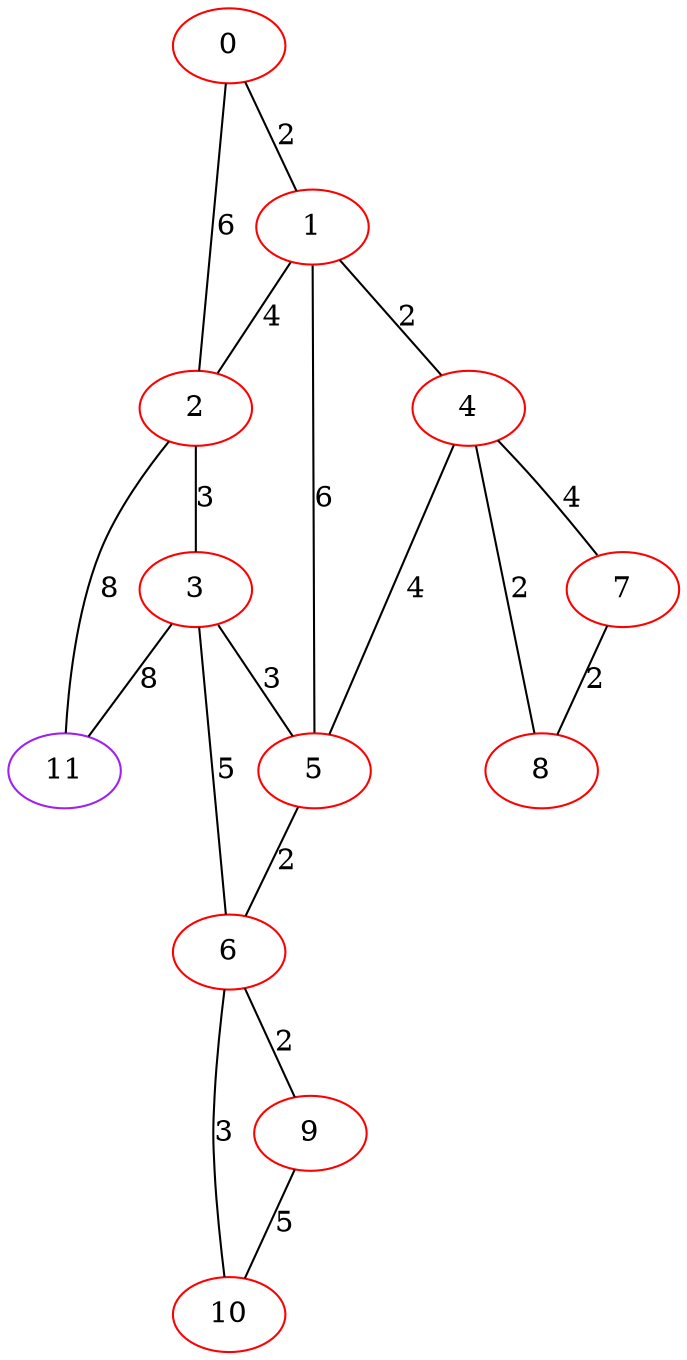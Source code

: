 graph "" {
0 [color=red, weight=1];
1 [color=red, weight=1];
2 [color=red, weight=1];
3 [color=red, weight=1];
4 [color=red, weight=1];
5 [color=red, weight=1];
6 [color=red, weight=1];
7 [color=red, weight=1];
8 [color=red, weight=1];
9 [color=red, weight=1];
10 [color=red, weight=1];
11 [color=purple, weight=4];
0 -- 1  [key=0, label=2];
0 -- 2  [key=0, label=6];
1 -- 2  [key=0, label=4];
1 -- 4  [key=0, label=2];
1 -- 5  [key=0, label=6];
2 -- 3  [key=0, label=3];
2 -- 11  [key=0, label=8];
3 -- 11  [key=0, label=8];
3 -- 5  [key=0, label=3];
3 -- 6  [key=0, label=5];
4 -- 8  [key=0, label=2];
4 -- 5  [key=0, label=4];
4 -- 7  [key=0, label=4];
5 -- 6  [key=0, label=2];
6 -- 9  [key=0, label=2];
6 -- 10  [key=0, label=3];
7 -- 8  [key=0, label=2];
9 -- 10  [key=0, label=5];
}
